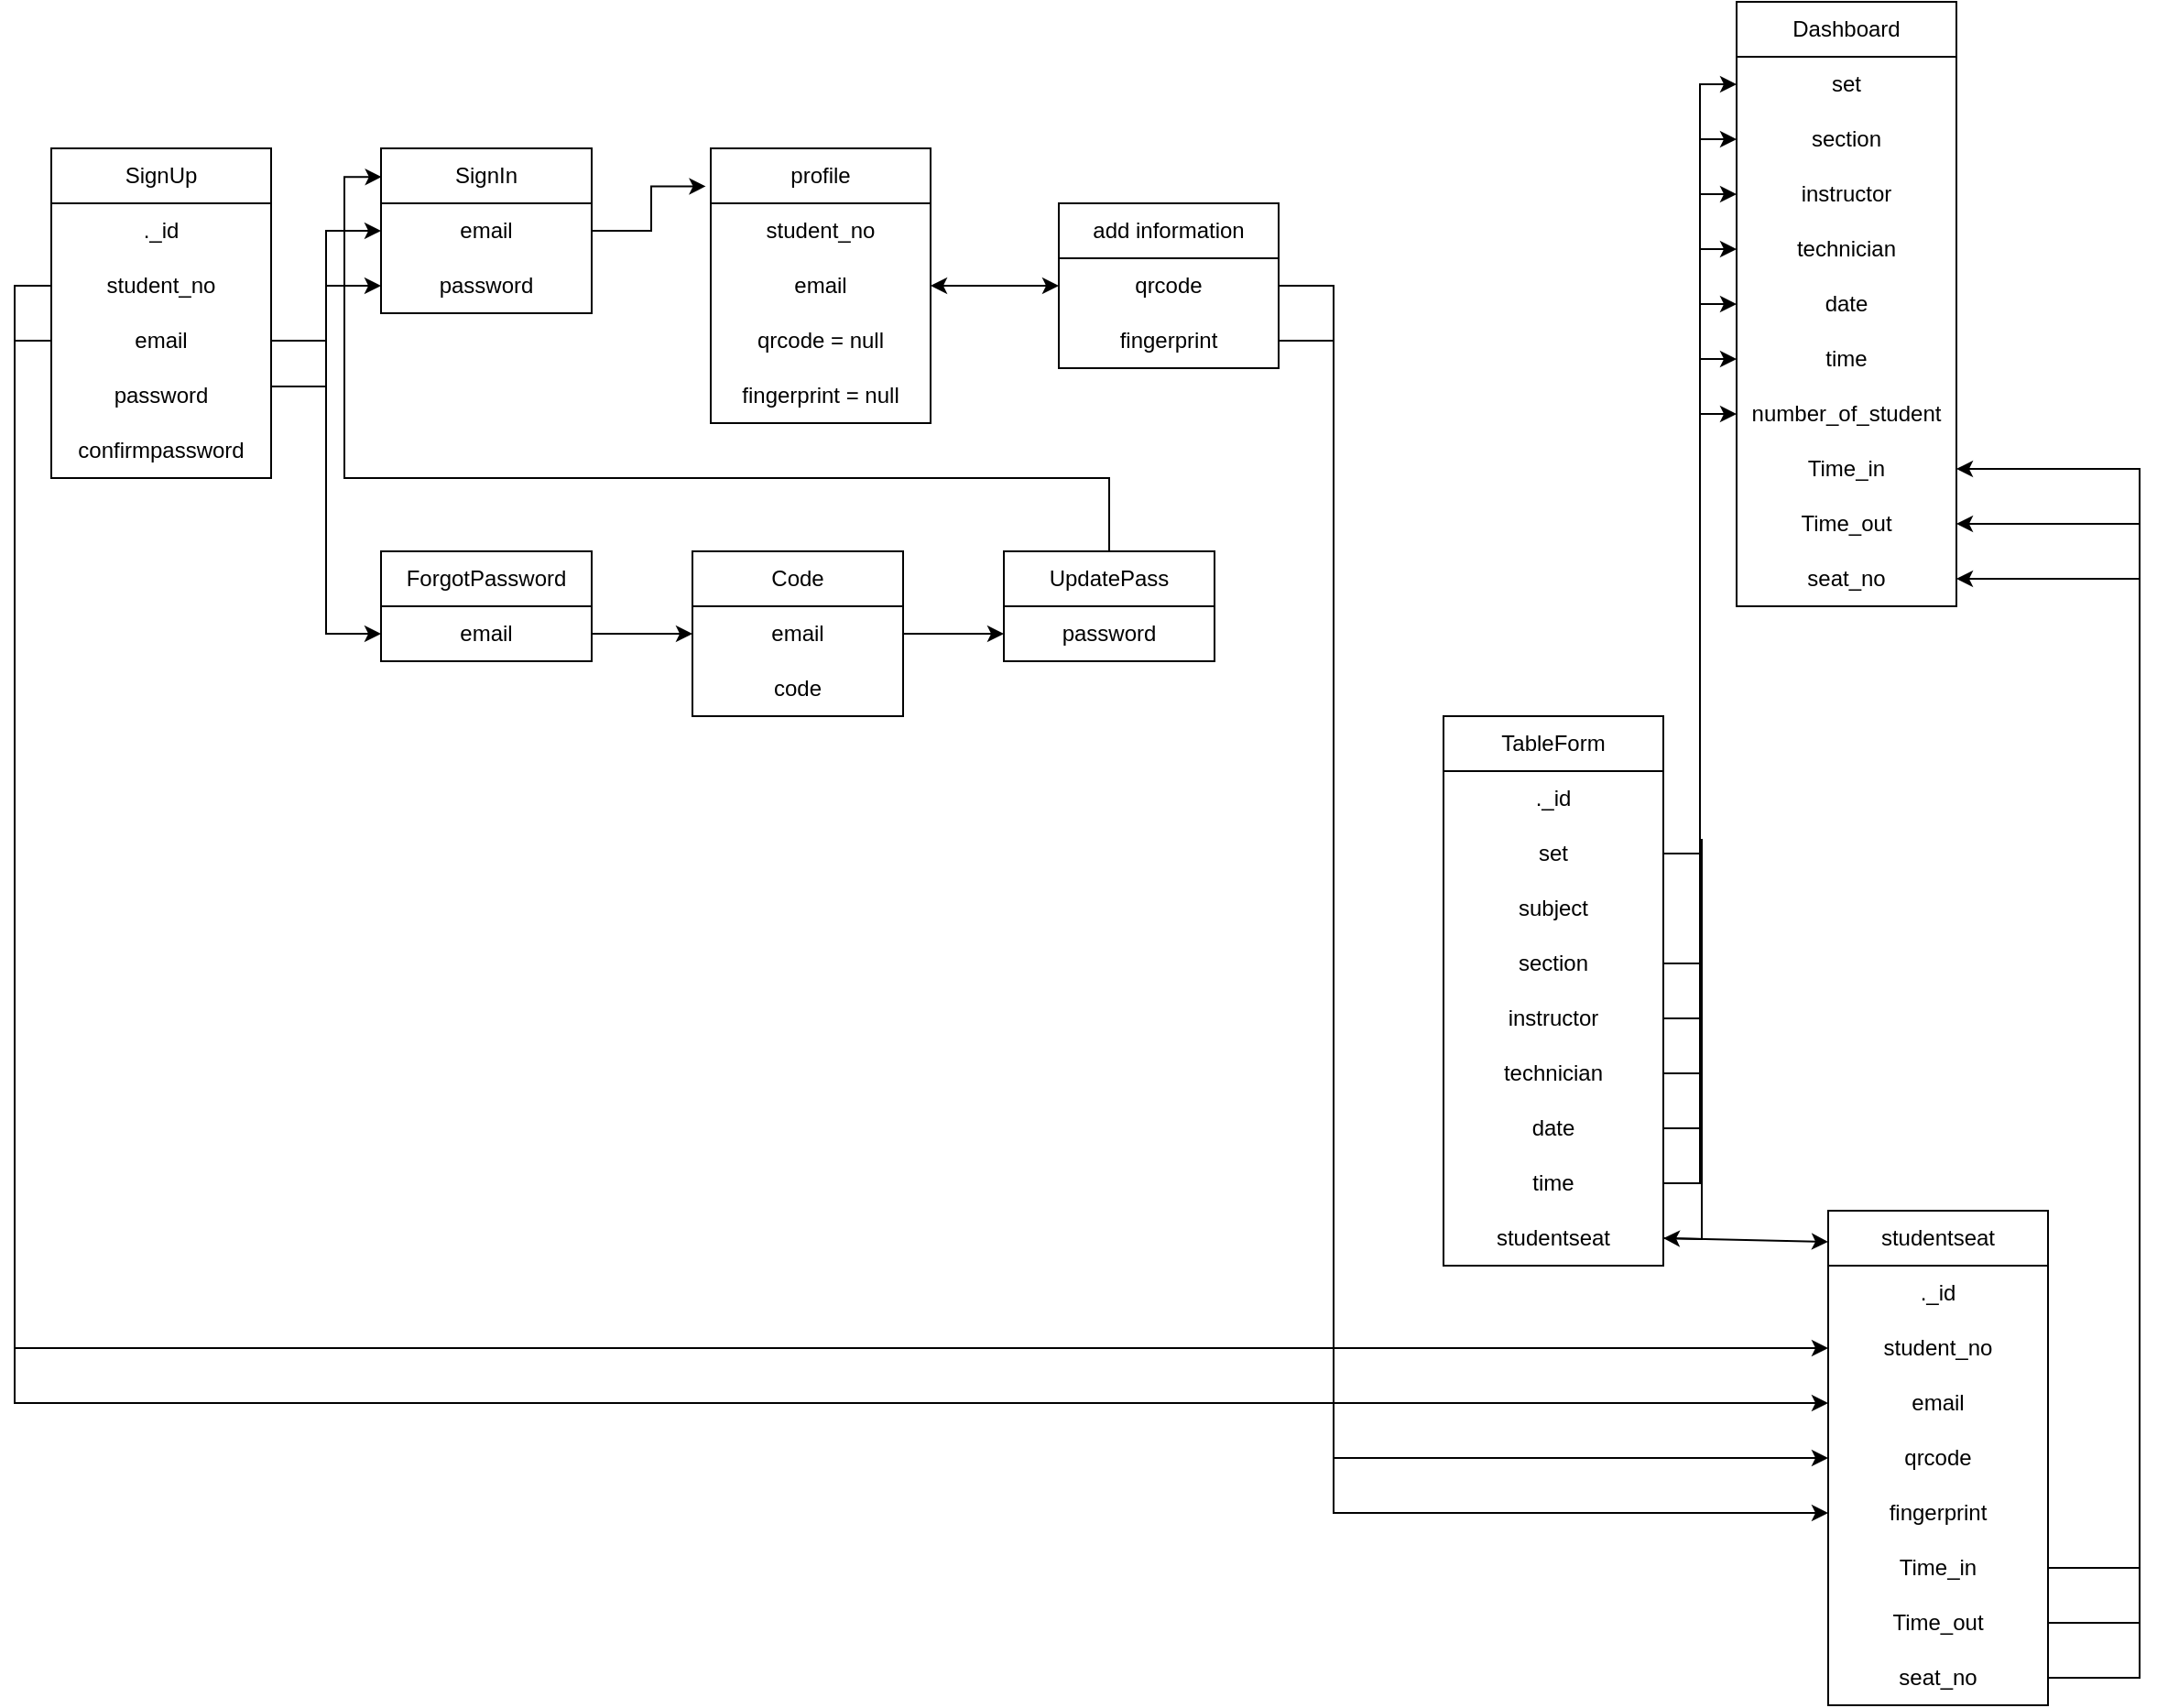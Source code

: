 <mxfile version="27.0.2">
  <diagram name="Page-1" id="rqeE3xlBUdy7kN0H9L6S">
    <mxGraphModel dx="1723" dy="907" grid="1" gridSize="10" guides="1" tooltips="1" connect="1" arrows="1" fold="1" page="1" pageScale="1" pageWidth="850" pageHeight="1100" math="0" shadow="0">
      <root>
        <mxCell id="0" />
        <mxCell id="1" parent="0" />
        <mxCell id="uAiK-C6DqErogi9m7NU0-2" value="SignUp" style="swimlane;fontStyle=0;childLayout=stackLayout;horizontal=1;startSize=30;horizontalStack=0;resizeParent=1;resizeParentMax=0;resizeLast=0;collapsible=1;marginBottom=0;whiteSpace=wrap;html=1;align=center;" vertex="1" parent="1">
          <mxGeometry x="80" y="100" width="120" height="180" as="geometry">
            <mxRectangle x="430" y="110" width="60" height="30" as="alternateBounds" />
          </mxGeometry>
        </mxCell>
        <mxCell id="uAiK-C6DqErogi9m7NU0-3" value="._id" style="text;strokeColor=none;fillColor=none;align=center;verticalAlign=middle;spacingLeft=4;spacingRight=4;overflow=hidden;points=[[0,0.5],[1,0.5]];portConstraint=eastwest;rotatable=0;whiteSpace=wrap;html=1;" vertex="1" parent="uAiK-C6DqErogi9m7NU0-2">
          <mxGeometry y="30" width="120" height="30" as="geometry" />
        </mxCell>
        <mxCell id="uAiK-C6DqErogi9m7NU0-4" value="student_no" style="text;strokeColor=none;fillColor=none;align=center;verticalAlign=middle;spacingLeft=4;spacingRight=4;overflow=hidden;points=[[0,0.5],[1,0.5]];portConstraint=eastwest;rotatable=0;whiteSpace=wrap;html=1;" vertex="1" parent="uAiK-C6DqErogi9m7NU0-2">
          <mxGeometry y="60" width="120" height="30" as="geometry" />
        </mxCell>
        <mxCell id="uAiK-C6DqErogi9m7NU0-5" value="email" style="text;strokeColor=none;fillColor=none;align=center;verticalAlign=middle;spacingLeft=4;spacingRight=4;overflow=hidden;points=[[0,0.5],[1,0.5]];portConstraint=eastwest;rotatable=0;whiteSpace=wrap;html=1;" vertex="1" parent="uAiK-C6DqErogi9m7NU0-2">
          <mxGeometry y="90" width="120" height="30" as="geometry" />
        </mxCell>
        <mxCell id="uAiK-C6DqErogi9m7NU0-16" value="password" style="text;strokeColor=none;align=center;fillColor=none;html=1;verticalAlign=middle;whiteSpace=wrap;rounded=0;" vertex="1" parent="uAiK-C6DqErogi9m7NU0-2">
          <mxGeometry y="120" width="120" height="30" as="geometry" />
        </mxCell>
        <mxCell id="uAiK-C6DqErogi9m7NU0-19" value="confirmpassword" style="text;html=1;align=center;verticalAlign=middle;whiteSpace=wrap;rounded=0;" vertex="1" parent="uAiK-C6DqErogi9m7NU0-2">
          <mxGeometry y="150" width="120" height="30" as="geometry" />
        </mxCell>
        <mxCell id="uAiK-C6DqErogi9m7NU0-6" value="SignIn" style="swimlane;fontStyle=0;childLayout=stackLayout;horizontal=1;startSize=30;horizontalStack=0;resizeParent=1;resizeParentMax=0;resizeLast=0;collapsible=1;marginBottom=0;whiteSpace=wrap;html=1;" vertex="1" parent="1">
          <mxGeometry x="260" y="100" width="115" height="90" as="geometry" />
        </mxCell>
        <mxCell id="uAiK-C6DqErogi9m7NU0-7" value="email" style="text;strokeColor=none;fillColor=none;align=center;verticalAlign=middle;spacingLeft=4;spacingRight=4;overflow=hidden;points=[[0,0.5],[1,0.5]];portConstraint=eastwest;rotatable=0;whiteSpace=wrap;html=1;" vertex="1" parent="uAiK-C6DqErogi9m7NU0-6">
          <mxGeometry y="30" width="115" height="30" as="geometry" />
        </mxCell>
        <mxCell id="uAiK-C6DqErogi9m7NU0-8" value="password" style="text;strokeColor=none;fillColor=none;align=center;verticalAlign=middle;spacingLeft=4;spacingRight=4;overflow=hidden;points=[[0,0.5],[1,0.5]];portConstraint=eastwest;rotatable=0;whiteSpace=wrap;html=1;" vertex="1" parent="uAiK-C6DqErogi9m7NU0-6">
          <mxGeometry y="60" width="115" height="30" as="geometry" />
        </mxCell>
        <mxCell id="uAiK-C6DqErogi9m7NU0-21" value="TableForm" style="swimlane;fontStyle=0;childLayout=stackLayout;horizontal=1;startSize=30;horizontalStack=0;resizeParent=1;resizeParentMax=0;resizeLast=0;collapsible=1;marginBottom=0;whiteSpace=wrap;html=1;align=center;" vertex="1" parent="1">
          <mxGeometry x="840" y="410" width="120" height="300" as="geometry">
            <mxRectangle x="430" y="110" width="60" height="30" as="alternateBounds" />
          </mxGeometry>
        </mxCell>
        <mxCell id="uAiK-C6DqErogi9m7NU0-22" value="._id" style="text;strokeColor=none;fillColor=none;align=center;verticalAlign=middle;spacingLeft=4;spacingRight=4;overflow=hidden;points=[[0,0.5],[1,0.5]];portConstraint=eastwest;rotatable=0;whiteSpace=wrap;html=1;" vertex="1" parent="uAiK-C6DqErogi9m7NU0-21">
          <mxGeometry y="30" width="120" height="30" as="geometry" />
        </mxCell>
        <mxCell id="uAiK-C6DqErogi9m7NU0-78" value="set" style="text;html=1;align=center;verticalAlign=middle;whiteSpace=wrap;rounded=0;" vertex="1" parent="uAiK-C6DqErogi9m7NU0-21">
          <mxGeometry y="60" width="120" height="30" as="geometry" />
        </mxCell>
        <mxCell id="uAiK-C6DqErogi9m7NU0-23" value="subject" style="text;strokeColor=none;fillColor=none;align=center;verticalAlign=middle;spacingLeft=4;spacingRight=4;overflow=hidden;points=[[0,0.5],[1,0.5]];portConstraint=eastwest;rotatable=0;whiteSpace=wrap;html=1;" vertex="1" parent="uAiK-C6DqErogi9m7NU0-21">
          <mxGeometry y="90" width="120" height="30" as="geometry" />
        </mxCell>
        <mxCell id="uAiK-C6DqErogi9m7NU0-24" value="section" style="text;strokeColor=none;fillColor=none;align=center;verticalAlign=middle;spacingLeft=4;spacingRight=4;overflow=hidden;points=[[0,0.5],[1,0.5]];portConstraint=eastwest;rotatable=0;whiteSpace=wrap;html=1;" vertex="1" parent="uAiK-C6DqErogi9m7NU0-21">
          <mxGeometry y="120" width="120" height="30" as="geometry" />
        </mxCell>
        <mxCell id="uAiK-C6DqErogi9m7NU0-25" value="instructor" style="text;strokeColor=none;align=center;fillColor=none;html=1;verticalAlign=middle;whiteSpace=wrap;rounded=0;" vertex="1" parent="uAiK-C6DqErogi9m7NU0-21">
          <mxGeometry y="150" width="120" height="30" as="geometry" />
        </mxCell>
        <mxCell id="uAiK-C6DqErogi9m7NU0-26" value="technician" style="text;html=1;align=center;verticalAlign=middle;whiteSpace=wrap;rounded=0;" vertex="1" parent="uAiK-C6DqErogi9m7NU0-21">
          <mxGeometry y="180" width="120" height="30" as="geometry" />
        </mxCell>
        <mxCell id="uAiK-C6DqErogi9m7NU0-65" value="date" style="text;html=1;align=center;verticalAlign=middle;whiteSpace=wrap;rounded=0;" vertex="1" parent="uAiK-C6DqErogi9m7NU0-21">
          <mxGeometry y="210" width="120" height="30" as="geometry" />
        </mxCell>
        <mxCell id="uAiK-C6DqErogi9m7NU0-66" value="time" style="text;html=1;align=center;verticalAlign=middle;whiteSpace=wrap;rounded=0;" vertex="1" parent="uAiK-C6DqErogi9m7NU0-21">
          <mxGeometry y="240" width="120" height="30" as="geometry" />
        </mxCell>
        <mxCell id="uAiK-C6DqErogi9m7NU0-67" value="studentseat" style="text;html=1;align=center;verticalAlign=middle;whiteSpace=wrap;rounded=0;" vertex="1" parent="uAiK-C6DqErogi9m7NU0-21">
          <mxGeometry y="270" width="120" height="30" as="geometry" />
        </mxCell>
        <mxCell id="uAiK-C6DqErogi9m7NU0-27" value="Dashboard" style="swimlane;fontStyle=0;childLayout=stackLayout;horizontal=1;startSize=30;horizontalStack=0;resizeParent=1;resizeParentMax=0;resizeLast=0;collapsible=1;marginBottom=0;whiteSpace=wrap;html=1;align=center;" vertex="1" parent="1">
          <mxGeometry x="1000" y="20" width="120" height="330" as="geometry">
            <mxRectangle x="430" y="110" width="60" height="30" as="alternateBounds" />
          </mxGeometry>
        </mxCell>
        <mxCell id="uAiK-C6DqErogi9m7NU0-79" value="set" style="text;strokeColor=none;fillColor=none;align=center;verticalAlign=middle;spacingLeft=4;spacingRight=4;overflow=hidden;points=[[0,0.5],[1,0.5]];portConstraint=eastwest;rotatable=0;whiteSpace=wrap;html=1;" vertex="1" parent="uAiK-C6DqErogi9m7NU0-27">
          <mxGeometry y="30" width="120" height="30" as="geometry" />
        </mxCell>
        <mxCell id="uAiK-C6DqErogi9m7NU0-28" value="section" style="text;strokeColor=none;fillColor=none;align=center;verticalAlign=middle;spacingLeft=4;spacingRight=4;overflow=hidden;points=[[0,0.5],[1,0.5]];portConstraint=eastwest;rotatable=0;whiteSpace=wrap;html=1;" vertex="1" parent="uAiK-C6DqErogi9m7NU0-27">
          <mxGeometry y="60" width="120" height="30" as="geometry" />
        </mxCell>
        <mxCell id="uAiK-C6DqErogi9m7NU0-86" value="instructor" style="text;strokeColor=none;align=center;fillColor=none;html=1;verticalAlign=middle;whiteSpace=wrap;rounded=0;" vertex="1" parent="uAiK-C6DqErogi9m7NU0-27">
          <mxGeometry y="90" width="120" height="30" as="geometry" />
        </mxCell>
        <mxCell id="uAiK-C6DqErogi9m7NU0-80" value="technician" style="text;html=1;align=center;verticalAlign=middle;whiteSpace=wrap;rounded=0;" vertex="1" parent="uAiK-C6DqErogi9m7NU0-27">
          <mxGeometry y="120" width="120" height="30" as="geometry" />
        </mxCell>
        <mxCell id="uAiK-C6DqErogi9m7NU0-30" value="date" style="text;strokeColor=none;fillColor=none;align=center;verticalAlign=middle;spacingLeft=4;spacingRight=4;overflow=hidden;points=[[0,0.5],[1,0.5]];portConstraint=eastwest;rotatable=0;whiteSpace=wrap;html=1;" vertex="1" parent="uAiK-C6DqErogi9m7NU0-27">
          <mxGeometry y="150" width="120" height="30" as="geometry" />
        </mxCell>
        <mxCell id="uAiK-C6DqErogi9m7NU0-31" value="time" style="text;strokeColor=none;align=center;fillColor=none;html=1;verticalAlign=middle;whiteSpace=wrap;rounded=0;" vertex="1" parent="uAiK-C6DqErogi9m7NU0-27">
          <mxGeometry y="180" width="120" height="30" as="geometry" />
        </mxCell>
        <mxCell id="uAiK-C6DqErogi9m7NU0-81" value="number_of_student" style="text;strokeColor=none;align=center;fillColor=none;html=1;verticalAlign=middle;whiteSpace=wrap;rounded=0;" vertex="1" parent="uAiK-C6DqErogi9m7NU0-27">
          <mxGeometry y="210" width="120" height="30" as="geometry" />
        </mxCell>
        <mxCell id="uAiK-C6DqErogi9m7NU0-82" value="Time_in" style="text;strokeColor=none;align=center;fillColor=none;html=1;verticalAlign=middle;whiteSpace=wrap;rounded=0;" vertex="1" parent="uAiK-C6DqErogi9m7NU0-27">
          <mxGeometry y="240" width="120" height="30" as="geometry" />
        </mxCell>
        <mxCell id="uAiK-C6DqErogi9m7NU0-105" value="Time_out" style="text;strokeColor=none;align=center;fillColor=none;html=1;verticalAlign=middle;whiteSpace=wrap;rounded=0;" vertex="1" parent="uAiK-C6DqErogi9m7NU0-27">
          <mxGeometry y="270" width="120" height="30" as="geometry" />
        </mxCell>
        <mxCell id="uAiK-C6DqErogi9m7NU0-83" value="seat_no" style="text;strokeColor=none;align=center;fillColor=none;html=1;verticalAlign=middle;whiteSpace=wrap;rounded=0;" vertex="1" parent="uAiK-C6DqErogi9m7NU0-27">
          <mxGeometry y="300" width="120" height="30" as="geometry" />
        </mxCell>
        <mxCell id="uAiK-C6DqErogi9m7NU0-33" value="profile" style="swimlane;fontStyle=0;childLayout=stackLayout;horizontal=1;startSize=30;horizontalStack=0;resizeParent=1;resizeParentMax=0;resizeLast=0;collapsible=1;marginBottom=0;whiteSpace=wrap;html=1;align=center;" vertex="1" parent="1">
          <mxGeometry x="440" y="100" width="120" height="150" as="geometry">
            <mxRectangle x="430" y="110" width="60" height="30" as="alternateBounds" />
          </mxGeometry>
        </mxCell>
        <mxCell id="uAiK-C6DqErogi9m7NU0-34" value="student_no" style="text;strokeColor=none;fillColor=none;align=center;verticalAlign=middle;spacingLeft=4;spacingRight=4;overflow=hidden;points=[[0,0.5],[1,0.5]];portConstraint=eastwest;rotatable=0;whiteSpace=wrap;html=1;" vertex="1" parent="uAiK-C6DqErogi9m7NU0-33">
          <mxGeometry y="30" width="120" height="30" as="geometry" />
        </mxCell>
        <mxCell id="uAiK-C6DqErogi9m7NU0-35" value="email" style="text;strokeColor=none;fillColor=none;align=center;verticalAlign=middle;spacingLeft=4;spacingRight=4;overflow=hidden;points=[[0,0.5],[1,0.5]];portConstraint=eastwest;rotatable=0;whiteSpace=wrap;html=1;" vertex="1" parent="uAiK-C6DqErogi9m7NU0-33">
          <mxGeometry y="60" width="120" height="30" as="geometry" />
        </mxCell>
        <mxCell id="uAiK-C6DqErogi9m7NU0-48" value="qrcode = null" style="text;strokeColor=none;fillColor=none;align=center;verticalAlign=middle;spacingLeft=4;spacingRight=4;overflow=hidden;points=[[0,0.5],[1,0.5]];portConstraint=eastwest;rotatable=0;whiteSpace=wrap;html=1;" vertex="1" parent="uAiK-C6DqErogi9m7NU0-33">
          <mxGeometry y="90" width="120" height="30" as="geometry" />
        </mxCell>
        <mxCell id="uAiK-C6DqErogi9m7NU0-49" value="fingerprint = null" style="text;strokeColor=none;fillColor=none;align=center;verticalAlign=middle;spacingLeft=4;spacingRight=4;overflow=hidden;points=[[0,0.5],[1,0.5]];portConstraint=eastwest;rotatable=0;whiteSpace=wrap;html=1;" vertex="1" parent="uAiK-C6DqErogi9m7NU0-33">
          <mxGeometry y="120" width="120" height="30" as="geometry" />
        </mxCell>
        <mxCell id="uAiK-C6DqErogi9m7NU0-39" value="add information" style="swimlane;fontStyle=0;childLayout=stackLayout;horizontal=1;startSize=30;horizontalStack=0;resizeParent=1;resizeParentMax=0;resizeLast=0;collapsible=1;marginBottom=0;whiteSpace=wrap;html=1;align=center;" vertex="1" parent="1">
          <mxGeometry x="630" y="130" width="120" height="90" as="geometry">
            <mxRectangle x="430" y="110" width="60" height="30" as="alternateBounds" />
          </mxGeometry>
        </mxCell>
        <mxCell id="uAiK-C6DqErogi9m7NU0-40" value="qrcode" style="text;strokeColor=none;fillColor=none;align=center;verticalAlign=middle;spacingLeft=4;spacingRight=4;overflow=hidden;points=[[0,0.5],[1,0.5]];portConstraint=eastwest;rotatable=0;whiteSpace=wrap;html=1;" vertex="1" parent="uAiK-C6DqErogi9m7NU0-39">
          <mxGeometry y="30" width="120" height="30" as="geometry" />
        </mxCell>
        <mxCell id="uAiK-C6DqErogi9m7NU0-41" value="fingerprint" style="text;strokeColor=none;fillColor=none;align=center;verticalAlign=middle;spacingLeft=4;spacingRight=4;overflow=hidden;points=[[0,0.5],[1,0.5]];portConstraint=eastwest;rotatable=0;whiteSpace=wrap;html=1;" vertex="1" parent="uAiK-C6DqErogi9m7NU0-39">
          <mxGeometry y="60" width="120" height="30" as="geometry" />
        </mxCell>
        <mxCell id="uAiK-C6DqErogi9m7NU0-43" style="edgeStyle=orthogonalEdgeStyle;rounded=0;orthogonalLoop=1;jettySize=auto;html=1;entryX=0;entryY=0.5;entryDx=0;entryDy=0;" edge="1" parent="1" source="uAiK-C6DqErogi9m7NU0-5" target="uAiK-C6DqErogi9m7NU0-7">
          <mxGeometry relative="1" as="geometry" />
        </mxCell>
        <mxCell id="uAiK-C6DqErogi9m7NU0-44" style="edgeStyle=orthogonalEdgeStyle;rounded=0;orthogonalLoop=1;jettySize=auto;html=1;entryX=0;entryY=0.5;entryDx=0;entryDy=0;" edge="1" parent="1" source="uAiK-C6DqErogi9m7NU0-16" target="uAiK-C6DqErogi9m7NU0-8">
          <mxGeometry relative="1" as="geometry">
            <Array as="points">
              <mxPoint x="230" y="230" />
              <mxPoint x="230" y="175" />
            </Array>
          </mxGeometry>
        </mxCell>
        <mxCell id="uAiK-C6DqErogi9m7NU0-47" style="edgeStyle=orthogonalEdgeStyle;rounded=0;orthogonalLoop=1;jettySize=auto;html=1;entryX=-0.023;entryY=0.138;entryDx=0;entryDy=0;entryPerimeter=0;" edge="1" parent="1" source="uAiK-C6DqErogi9m7NU0-7" target="uAiK-C6DqErogi9m7NU0-33">
          <mxGeometry relative="1" as="geometry" />
        </mxCell>
        <mxCell id="uAiK-C6DqErogi9m7NU0-50" value="ForgotPassword" style="swimlane;fontStyle=0;childLayout=stackLayout;horizontal=1;startSize=30;horizontalStack=0;resizeParent=1;resizeParentMax=0;resizeLast=0;collapsible=1;marginBottom=0;whiteSpace=wrap;html=1;" vertex="1" parent="1">
          <mxGeometry x="260" y="320" width="115" height="60" as="geometry" />
        </mxCell>
        <mxCell id="uAiK-C6DqErogi9m7NU0-51" value="email" style="text;strokeColor=none;fillColor=none;align=center;verticalAlign=middle;spacingLeft=4;spacingRight=4;overflow=hidden;points=[[0,0.5],[1,0.5]];portConstraint=eastwest;rotatable=0;whiteSpace=wrap;html=1;" vertex="1" parent="uAiK-C6DqErogi9m7NU0-50">
          <mxGeometry y="30" width="115" height="30" as="geometry" />
        </mxCell>
        <mxCell id="uAiK-C6DqErogi9m7NU0-53" style="edgeStyle=orthogonalEdgeStyle;rounded=0;orthogonalLoop=1;jettySize=auto;html=1;entryX=0;entryY=0.5;entryDx=0;entryDy=0;" edge="1" parent="1" source="uAiK-C6DqErogi9m7NU0-5" target="uAiK-C6DqErogi9m7NU0-51">
          <mxGeometry relative="1" as="geometry" />
        </mxCell>
        <mxCell id="uAiK-C6DqErogi9m7NU0-61" style="edgeStyle=orthogonalEdgeStyle;rounded=0;orthogonalLoop=1;jettySize=auto;html=1;entryX=0;entryY=0.5;entryDx=0;entryDy=0;" edge="1" parent="1" source="uAiK-C6DqErogi9m7NU0-54" target="uAiK-C6DqErogi9m7NU0-58">
          <mxGeometry relative="1" as="geometry" />
        </mxCell>
        <mxCell id="uAiK-C6DqErogi9m7NU0-54" value="Code" style="swimlane;fontStyle=0;childLayout=stackLayout;horizontal=1;startSize=30;horizontalStack=0;resizeParent=1;resizeParentMax=0;resizeLast=0;collapsible=1;marginBottom=0;whiteSpace=wrap;html=1;" vertex="1" parent="1">
          <mxGeometry x="430" y="320" width="115" height="90" as="geometry" />
        </mxCell>
        <mxCell id="uAiK-C6DqErogi9m7NU0-55" value="email" style="text;strokeColor=none;fillColor=none;align=center;verticalAlign=middle;spacingLeft=4;spacingRight=4;overflow=hidden;points=[[0,0.5],[1,0.5]];portConstraint=eastwest;rotatable=0;whiteSpace=wrap;html=1;" vertex="1" parent="uAiK-C6DqErogi9m7NU0-54">
          <mxGeometry y="30" width="115" height="30" as="geometry" />
        </mxCell>
        <mxCell id="uAiK-C6DqErogi9m7NU0-56" value="code" style="text;strokeColor=none;fillColor=none;align=center;verticalAlign=middle;spacingLeft=4;spacingRight=4;overflow=hidden;points=[[0,0.5],[1,0.5]];portConstraint=eastwest;rotatable=0;whiteSpace=wrap;html=1;" vertex="1" parent="uAiK-C6DqErogi9m7NU0-54">
          <mxGeometry y="60" width="115" height="30" as="geometry" />
        </mxCell>
        <mxCell id="uAiK-C6DqErogi9m7NU0-57" value="UpdatePass" style="swimlane;fontStyle=0;childLayout=stackLayout;horizontal=1;startSize=30;horizontalStack=0;resizeParent=1;resizeParentMax=0;resizeLast=0;collapsible=1;marginBottom=0;whiteSpace=wrap;html=1;" vertex="1" parent="1">
          <mxGeometry x="600" y="320" width="115" height="60" as="geometry" />
        </mxCell>
        <mxCell id="uAiK-C6DqErogi9m7NU0-58" value="password" style="text;strokeColor=none;fillColor=none;align=center;verticalAlign=middle;spacingLeft=4;spacingRight=4;overflow=hidden;points=[[0,0.5],[1,0.5]];portConstraint=eastwest;rotatable=0;whiteSpace=wrap;html=1;" vertex="1" parent="uAiK-C6DqErogi9m7NU0-57">
          <mxGeometry y="30" width="115" height="30" as="geometry" />
        </mxCell>
        <mxCell id="uAiK-C6DqErogi9m7NU0-60" style="edgeStyle=orthogonalEdgeStyle;rounded=0;orthogonalLoop=1;jettySize=auto;html=1;entryX=0;entryY=0.5;entryDx=0;entryDy=0;" edge="1" parent="1" source="uAiK-C6DqErogi9m7NU0-51" target="uAiK-C6DqErogi9m7NU0-55">
          <mxGeometry relative="1" as="geometry" />
        </mxCell>
        <mxCell id="uAiK-C6DqErogi9m7NU0-62" style="edgeStyle=orthogonalEdgeStyle;rounded=0;orthogonalLoop=1;jettySize=auto;html=1;entryX=0.003;entryY=0.173;entryDx=0;entryDy=0;entryPerimeter=0;" edge="1" parent="1" source="uAiK-C6DqErogi9m7NU0-57" target="uAiK-C6DqErogi9m7NU0-6">
          <mxGeometry relative="1" as="geometry">
            <Array as="points">
              <mxPoint x="658" y="280" />
              <mxPoint x="240" y="280" />
              <mxPoint x="240" y="116" />
            </Array>
          </mxGeometry>
        </mxCell>
        <mxCell id="uAiK-C6DqErogi9m7NU0-64" value="" style="endArrow=classic;startArrow=classic;html=1;rounded=0;exitX=1;exitY=0.5;exitDx=0;exitDy=0;entryX=0;entryY=0.5;entryDx=0;entryDy=0;" edge="1" parent="1" source="uAiK-C6DqErogi9m7NU0-35" target="uAiK-C6DqErogi9m7NU0-40">
          <mxGeometry width="50" height="50" relative="1" as="geometry">
            <mxPoint x="670" y="270" as="sourcePoint" />
            <mxPoint x="720" y="220" as="targetPoint" />
          </mxGeometry>
        </mxCell>
        <mxCell id="uAiK-C6DqErogi9m7NU0-68" value="studentseat" style="swimlane;fontStyle=0;childLayout=stackLayout;horizontal=1;startSize=30;horizontalStack=0;resizeParent=1;resizeParentMax=0;resizeLast=0;collapsible=1;marginBottom=0;whiteSpace=wrap;html=1;align=center;" vertex="1" parent="1">
          <mxGeometry x="1050" y="680" width="120" height="270" as="geometry">
            <mxRectangle x="430" y="110" width="60" height="30" as="alternateBounds" />
          </mxGeometry>
        </mxCell>
        <mxCell id="uAiK-C6DqErogi9m7NU0-69" value="._id" style="text;strokeColor=none;fillColor=none;align=center;verticalAlign=middle;spacingLeft=4;spacingRight=4;overflow=hidden;points=[[0,0.5],[1,0.5]];portConstraint=eastwest;rotatable=0;whiteSpace=wrap;html=1;" vertex="1" parent="uAiK-C6DqErogi9m7NU0-68">
          <mxGeometry y="30" width="120" height="30" as="geometry" />
        </mxCell>
        <mxCell id="uAiK-C6DqErogi9m7NU0-70" value="student_no" style="text;strokeColor=none;fillColor=none;align=center;verticalAlign=middle;spacingLeft=4;spacingRight=4;overflow=hidden;points=[[0,0.5],[1,0.5]];portConstraint=eastwest;rotatable=0;whiteSpace=wrap;html=1;" vertex="1" parent="uAiK-C6DqErogi9m7NU0-68">
          <mxGeometry y="60" width="120" height="30" as="geometry" />
        </mxCell>
        <mxCell id="uAiK-C6DqErogi9m7NU0-71" value="email" style="text;strokeColor=none;fillColor=none;align=center;verticalAlign=middle;spacingLeft=4;spacingRight=4;overflow=hidden;points=[[0,0.5],[1,0.5]];portConstraint=eastwest;rotatable=0;whiteSpace=wrap;html=1;" vertex="1" parent="uAiK-C6DqErogi9m7NU0-68">
          <mxGeometry y="90" width="120" height="30" as="geometry" />
        </mxCell>
        <mxCell id="uAiK-C6DqErogi9m7NU0-72" value="qrcode" style="text;strokeColor=none;align=center;fillColor=none;html=1;verticalAlign=middle;whiteSpace=wrap;rounded=0;" vertex="1" parent="uAiK-C6DqErogi9m7NU0-68">
          <mxGeometry y="120" width="120" height="30" as="geometry" />
        </mxCell>
        <mxCell id="uAiK-C6DqErogi9m7NU0-73" value="fingerprint" style="text;html=1;align=center;verticalAlign=middle;whiteSpace=wrap;rounded=0;" vertex="1" parent="uAiK-C6DqErogi9m7NU0-68">
          <mxGeometry y="150" width="120" height="30" as="geometry" />
        </mxCell>
        <mxCell id="uAiK-C6DqErogi9m7NU0-74" value="Time_in" style="text;html=1;align=center;verticalAlign=middle;whiteSpace=wrap;rounded=0;" vertex="1" parent="uAiK-C6DqErogi9m7NU0-68">
          <mxGeometry y="180" width="120" height="30" as="geometry" />
        </mxCell>
        <mxCell id="uAiK-C6DqErogi9m7NU0-104" value="Time_out" style="text;html=1;align=center;verticalAlign=middle;whiteSpace=wrap;rounded=0;" vertex="1" parent="uAiK-C6DqErogi9m7NU0-68">
          <mxGeometry y="210" width="120" height="30" as="geometry" />
        </mxCell>
        <mxCell id="uAiK-C6DqErogi9m7NU0-76" value="seat_no" style="text;html=1;align=center;verticalAlign=middle;whiteSpace=wrap;rounded=0;" vertex="1" parent="uAiK-C6DqErogi9m7NU0-68">
          <mxGeometry y="240" width="120" height="30" as="geometry" />
        </mxCell>
        <mxCell id="uAiK-C6DqErogi9m7NU0-84" style="edgeStyle=orthogonalEdgeStyle;rounded=0;orthogonalLoop=1;jettySize=auto;html=1;entryX=0;entryY=0.5;entryDx=0;entryDy=0;" edge="1" parent="1" source="uAiK-C6DqErogi9m7NU0-24" target="uAiK-C6DqErogi9m7NU0-28">
          <mxGeometry relative="1" as="geometry" />
        </mxCell>
        <mxCell id="uAiK-C6DqErogi9m7NU0-85" style="edgeStyle=orthogonalEdgeStyle;rounded=0;orthogonalLoop=1;jettySize=auto;html=1;entryX=0;entryY=0.5;entryDx=0;entryDy=0;" edge="1" parent="1" source="uAiK-C6DqErogi9m7NU0-78" target="uAiK-C6DqErogi9m7NU0-79">
          <mxGeometry relative="1" as="geometry">
            <Array as="points">
              <mxPoint x="980" y="485" />
              <mxPoint x="980" y="65" />
            </Array>
          </mxGeometry>
        </mxCell>
        <mxCell id="uAiK-C6DqErogi9m7NU0-87" style="edgeStyle=orthogonalEdgeStyle;rounded=0;orthogonalLoop=1;jettySize=auto;html=1;entryX=0;entryY=0.5;entryDx=0;entryDy=0;" edge="1" parent="1" source="uAiK-C6DqErogi9m7NU0-25" target="uAiK-C6DqErogi9m7NU0-86">
          <mxGeometry relative="1" as="geometry" />
        </mxCell>
        <mxCell id="uAiK-C6DqErogi9m7NU0-88" style="edgeStyle=orthogonalEdgeStyle;rounded=0;orthogonalLoop=1;jettySize=auto;html=1;entryX=0;entryY=0.5;entryDx=0;entryDy=0;" edge="1" parent="1" source="uAiK-C6DqErogi9m7NU0-26" target="uAiK-C6DqErogi9m7NU0-80">
          <mxGeometry relative="1" as="geometry" />
        </mxCell>
        <mxCell id="uAiK-C6DqErogi9m7NU0-89" style="edgeStyle=orthogonalEdgeStyle;rounded=0;orthogonalLoop=1;jettySize=auto;html=1;entryX=0;entryY=0.5;entryDx=0;entryDy=0;" edge="1" parent="1" source="uAiK-C6DqErogi9m7NU0-65" target="uAiK-C6DqErogi9m7NU0-30">
          <mxGeometry relative="1" as="geometry">
            <Array as="points">
              <mxPoint x="980" y="635" />
              <mxPoint x="980" y="185" />
            </Array>
          </mxGeometry>
        </mxCell>
        <mxCell id="uAiK-C6DqErogi9m7NU0-90" style="edgeStyle=orthogonalEdgeStyle;rounded=0;orthogonalLoop=1;jettySize=auto;html=1;entryX=0;entryY=0.5;entryDx=0;entryDy=0;" edge="1" parent="1" source="uAiK-C6DqErogi9m7NU0-66" target="uAiK-C6DqErogi9m7NU0-31">
          <mxGeometry relative="1" as="geometry" />
        </mxCell>
        <mxCell id="uAiK-C6DqErogi9m7NU0-92" style="edgeStyle=orthogonalEdgeStyle;rounded=0;orthogonalLoop=1;jettySize=auto;html=1;entryX=1;entryY=0.5;entryDx=0;entryDy=0;" edge="1" parent="1" source="uAiK-C6DqErogi9m7NU0-74" target="uAiK-C6DqErogi9m7NU0-82">
          <mxGeometry relative="1" as="geometry">
            <mxPoint x="1170" y="260" as="targetPoint" />
            <Array as="points">
              <mxPoint x="1220" y="875" />
              <mxPoint x="1220" y="275" />
            </Array>
          </mxGeometry>
        </mxCell>
        <mxCell id="uAiK-C6DqErogi9m7NU0-94" style="edgeStyle=orthogonalEdgeStyle;rounded=0;orthogonalLoop=1;jettySize=auto;html=1;entryX=0;entryY=0.5;entryDx=0;entryDy=0;" edge="1" parent="1" target="uAiK-C6DqErogi9m7NU0-81">
          <mxGeometry relative="1" as="geometry">
            <mxPoint x="960.0" y="695" as="sourcePoint" />
          </mxGeometry>
        </mxCell>
        <mxCell id="uAiK-C6DqErogi9m7NU0-97" value="" style="endArrow=classic;startArrow=classic;html=1;rounded=0;exitX=1;exitY=0.5;exitDx=0;exitDy=0;entryX=0;entryY=0.063;entryDx=0;entryDy=0;entryPerimeter=0;" edge="1" parent="1" source="uAiK-C6DqErogi9m7NU0-67" target="uAiK-C6DqErogi9m7NU0-68">
          <mxGeometry width="50" height="50" relative="1" as="geometry">
            <mxPoint x="1070" y="770" as="sourcePoint" />
            <mxPoint x="1120" y="720" as="targetPoint" />
          </mxGeometry>
        </mxCell>
        <mxCell id="uAiK-C6DqErogi9m7NU0-99" style="edgeStyle=orthogonalEdgeStyle;rounded=0;orthogonalLoop=1;jettySize=auto;html=1;entryX=0;entryY=0.5;entryDx=0;entryDy=0;" edge="1" parent="1" source="uAiK-C6DqErogi9m7NU0-4" target="uAiK-C6DqErogi9m7NU0-70">
          <mxGeometry relative="1" as="geometry">
            <Array as="points">
              <mxPoint x="60" y="175" />
              <mxPoint x="60" y="755" />
            </Array>
          </mxGeometry>
        </mxCell>
        <mxCell id="uAiK-C6DqErogi9m7NU0-100" style="edgeStyle=orthogonalEdgeStyle;rounded=0;orthogonalLoop=1;jettySize=auto;html=1;entryX=0;entryY=0.5;entryDx=0;entryDy=0;" edge="1" parent="1" source="uAiK-C6DqErogi9m7NU0-5" target="uAiK-C6DqErogi9m7NU0-71">
          <mxGeometry relative="1" as="geometry">
            <Array as="points">
              <mxPoint x="60" y="205" />
              <mxPoint x="60" y="785" />
            </Array>
          </mxGeometry>
        </mxCell>
        <mxCell id="uAiK-C6DqErogi9m7NU0-102" style="edgeStyle=orthogonalEdgeStyle;rounded=0;orthogonalLoop=1;jettySize=auto;html=1;entryX=0;entryY=0.5;entryDx=0;entryDy=0;" edge="1" parent="1" source="uAiK-C6DqErogi9m7NU0-41" target="uAiK-C6DqErogi9m7NU0-73">
          <mxGeometry relative="1" as="geometry">
            <Array as="points">
              <mxPoint x="780" y="205" />
              <mxPoint x="780" y="845" />
            </Array>
          </mxGeometry>
        </mxCell>
        <mxCell id="uAiK-C6DqErogi9m7NU0-103" style="edgeStyle=orthogonalEdgeStyle;rounded=0;orthogonalLoop=1;jettySize=auto;html=1;entryX=0;entryY=0.5;entryDx=0;entryDy=0;" edge="1" parent="1" source="uAiK-C6DqErogi9m7NU0-40" target="uAiK-C6DqErogi9m7NU0-72">
          <mxGeometry relative="1" as="geometry">
            <Array as="points">
              <mxPoint x="780" y="175" />
              <mxPoint x="780" y="815" />
            </Array>
          </mxGeometry>
        </mxCell>
        <mxCell id="uAiK-C6DqErogi9m7NU0-107" style="edgeStyle=orthogonalEdgeStyle;rounded=0;orthogonalLoop=1;jettySize=auto;html=1;exitX=1;exitY=0.5;exitDx=0;exitDy=0;entryX=1;entryY=0.5;entryDx=0;entryDy=0;" edge="1" parent="1" source="uAiK-C6DqErogi9m7NU0-76" target="uAiK-C6DqErogi9m7NU0-83">
          <mxGeometry relative="1" as="geometry">
            <Array as="points">
              <mxPoint x="1220" y="935" />
              <mxPoint x="1220" y="335" />
            </Array>
          </mxGeometry>
        </mxCell>
        <mxCell id="uAiK-C6DqErogi9m7NU0-108" style="edgeStyle=orthogonalEdgeStyle;rounded=0;orthogonalLoop=1;jettySize=auto;html=1;exitX=1;exitY=0.5;exitDx=0;exitDy=0;entryX=1;entryY=0.5;entryDx=0;entryDy=0;" edge="1" parent="1" source="uAiK-C6DqErogi9m7NU0-104" target="uAiK-C6DqErogi9m7NU0-105">
          <mxGeometry relative="1" as="geometry">
            <Array as="points">
              <mxPoint x="1220" y="905" />
              <mxPoint x="1220" y="305" />
            </Array>
          </mxGeometry>
        </mxCell>
      </root>
    </mxGraphModel>
  </diagram>
</mxfile>
